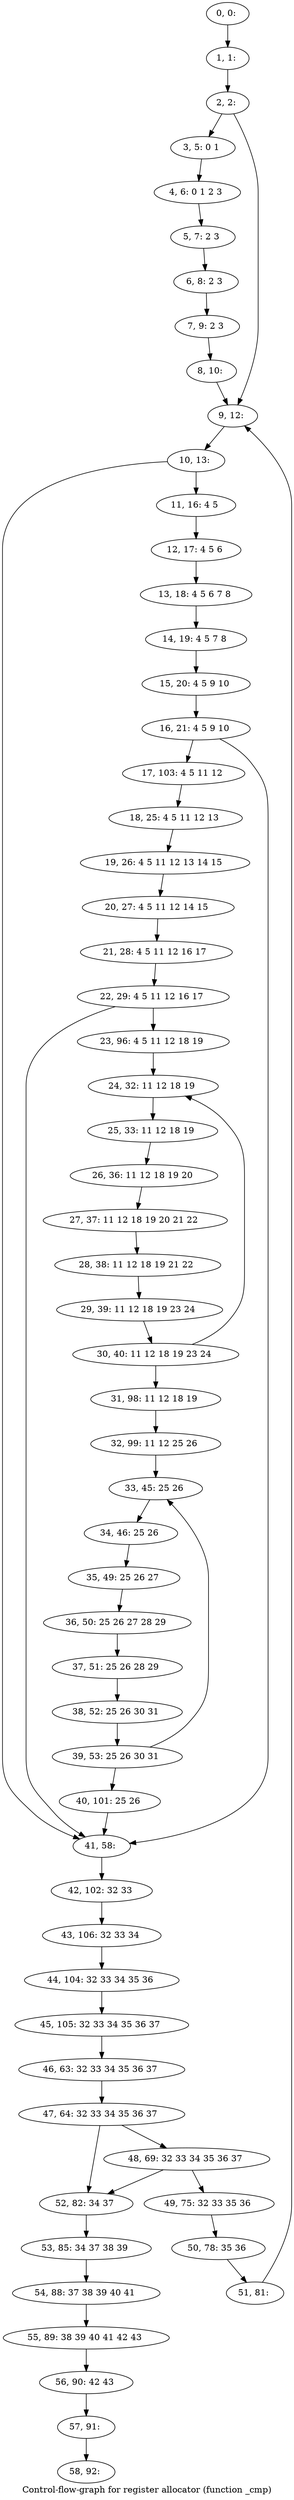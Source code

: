 digraph G {
graph [label="Control-flow-graph for register allocator (function _cmp)"]
0[label="0, 0: "];
1[label="1, 1: "];
2[label="2, 2: "];
3[label="3, 5: 0 1 "];
4[label="4, 6: 0 1 2 3 "];
5[label="5, 7: 2 3 "];
6[label="6, 8: 2 3 "];
7[label="7, 9: 2 3 "];
8[label="8, 10: "];
9[label="9, 12: "];
10[label="10, 13: "];
11[label="11, 16: 4 5 "];
12[label="12, 17: 4 5 6 "];
13[label="13, 18: 4 5 6 7 8 "];
14[label="14, 19: 4 5 7 8 "];
15[label="15, 20: 4 5 9 10 "];
16[label="16, 21: 4 5 9 10 "];
17[label="17, 103: 4 5 11 12 "];
18[label="18, 25: 4 5 11 12 13 "];
19[label="19, 26: 4 5 11 12 13 14 15 "];
20[label="20, 27: 4 5 11 12 14 15 "];
21[label="21, 28: 4 5 11 12 16 17 "];
22[label="22, 29: 4 5 11 12 16 17 "];
23[label="23, 96: 4 5 11 12 18 19 "];
24[label="24, 32: 11 12 18 19 "];
25[label="25, 33: 11 12 18 19 "];
26[label="26, 36: 11 12 18 19 20 "];
27[label="27, 37: 11 12 18 19 20 21 22 "];
28[label="28, 38: 11 12 18 19 21 22 "];
29[label="29, 39: 11 12 18 19 23 24 "];
30[label="30, 40: 11 12 18 19 23 24 "];
31[label="31, 98: 11 12 18 19 "];
32[label="32, 99: 11 12 25 26 "];
33[label="33, 45: 25 26 "];
34[label="34, 46: 25 26 "];
35[label="35, 49: 25 26 27 "];
36[label="36, 50: 25 26 27 28 29 "];
37[label="37, 51: 25 26 28 29 "];
38[label="38, 52: 25 26 30 31 "];
39[label="39, 53: 25 26 30 31 "];
40[label="40, 101: 25 26 "];
41[label="41, 58: "];
42[label="42, 102: 32 33 "];
43[label="43, 106: 32 33 34 "];
44[label="44, 104: 32 33 34 35 36 "];
45[label="45, 105: 32 33 34 35 36 37 "];
46[label="46, 63: 32 33 34 35 36 37 "];
47[label="47, 64: 32 33 34 35 36 37 "];
48[label="48, 69: 32 33 34 35 36 37 "];
49[label="49, 75: 32 33 35 36 "];
50[label="50, 78: 35 36 "];
51[label="51, 81: "];
52[label="52, 82: 34 37 "];
53[label="53, 85: 34 37 38 39 "];
54[label="54, 88: 37 38 39 40 41 "];
55[label="55, 89: 38 39 40 41 42 43 "];
56[label="56, 90: 42 43 "];
57[label="57, 91: "];
58[label="58, 92: "];
0->1 ;
1->2 ;
2->3 ;
2->9 ;
3->4 ;
4->5 ;
5->6 ;
6->7 ;
7->8 ;
8->9 ;
9->10 ;
10->11 ;
10->41 ;
11->12 ;
12->13 ;
13->14 ;
14->15 ;
15->16 ;
16->17 ;
16->41 ;
17->18 ;
18->19 ;
19->20 ;
20->21 ;
21->22 ;
22->23 ;
22->41 ;
23->24 ;
24->25 ;
25->26 ;
26->27 ;
27->28 ;
28->29 ;
29->30 ;
30->31 ;
30->24 ;
31->32 ;
32->33 ;
33->34 ;
34->35 ;
35->36 ;
36->37 ;
37->38 ;
38->39 ;
39->40 ;
39->33 ;
40->41 ;
41->42 ;
42->43 ;
43->44 ;
44->45 ;
45->46 ;
46->47 ;
47->48 ;
47->52 ;
48->49 ;
48->52 ;
49->50 ;
50->51 ;
51->9 ;
52->53 ;
53->54 ;
54->55 ;
55->56 ;
56->57 ;
57->58 ;
}
